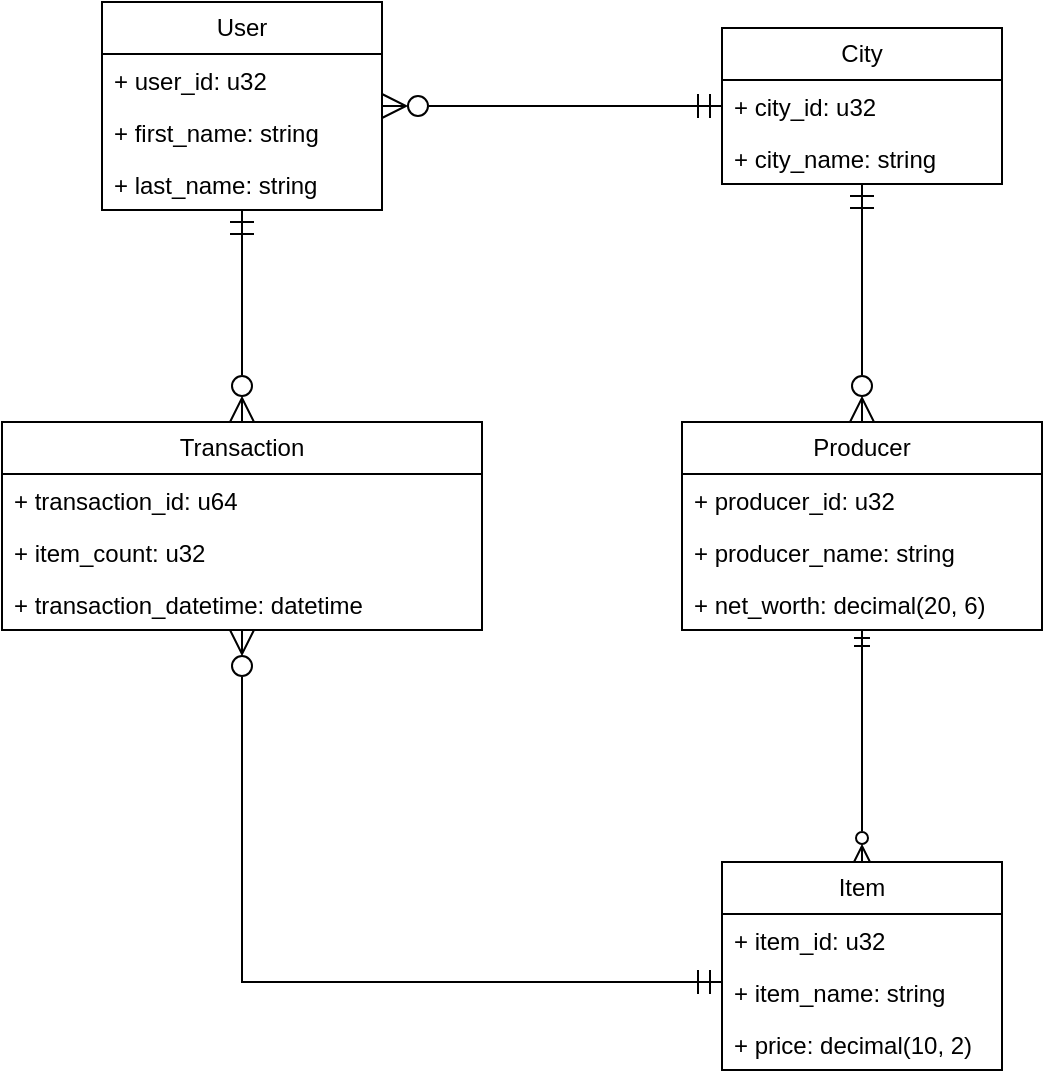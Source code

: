<mxfile version="20.5.3" type="embed"><diagram name="Page-1" id="2TBUqehgrafxdQ94M4e3"><mxGraphModel dx="569" dy="1110" grid="1" gridSize="10" guides="1" tooltips="1" connect="1" arrows="1" fold="1" page="1" pageScale="1" pageWidth="827" pageHeight="1169" math="0" shadow="0"><root><mxCell id="0"/><mxCell id="1" parent="0"/><mxCell id="NVZ5w8M3Ka8kTGPG0Di4-30" style="edgeStyle=orthogonalEdgeStyle;rounded=0;orthogonalLoop=1;jettySize=auto;html=1;startArrow=ERzeroToMany;startFill=0;endArrow=ERmandOne;endFill=0;endSize=10;startSize=10;" parent="1" source="NVZ5w8M3Ka8kTGPG0Di4-2" target="NVZ5w8M3Ka8kTGPG0Di4-7" edge="1"><mxGeometry relative="1" as="geometry"/></mxCell><mxCell id="NVZ5w8M3Ka8kTGPG0Di4-33" style="edgeStyle=orthogonalEdgeStyle;rounded=0;orthogonalLoop=1;jettySize=auto;html=1;startArrow=ERmandOne;startFill=0;endArrow=ERzeroToMany;endFill=0;endSize=10;startSize=10;" parent="1" source="NVZ5w8M3Ka8kTGPG0Di4-2" target="NVZ5w8M3Ka8kTGPG0Di4-23" edge="1"><mxGeometry relative="1" as="geometry"/></mxCell><mxCell id="NVZ5w8M3Ka8kTGPG0Di4-2" value="User" style="swimlane;fontStyle=0;childLayout=stackLayout;horizontal=1;startSize=26;fillColor=none;horizontalStack=0;resizeParent=1;resizeParentMax=0;resizeLast=0;collapsible=1;marginBottom=0;whiteSpace=wrap;html=1;" parent="1" vertex="1"><mxGeometry x="250" y="410" width="140" height="104" as="geometry"><mxRectangle x="290" y="370" width="70" height="30" as="alternateBounds"/></mxGeometry></mxCell><mxCell id="NVZ5w8M3Ka8kTGPG0Di4-3" value="+ user_id: u32" style="text;strokeColor=none;fillColor=none;align=left;verticalAlign=top;spacingLeft=4;spacingRight=4;overflow=hidden;rotatable=0;points=[[0,0.5],[1,0.5]];portConstraint=eastwest;whiteSpace=wrap;html=1;" parent="NVZ5w8M3Ka8kTGPG0Di4-2" vertex="1"><mxGeometry y="26" width="140" height="26" as="geometry"/></mxCell><mxCell id="NVZ5w8M3Ka8kTGPG0Di4-4" value="+ first_name: string" style="text;strokeColor=none;fillColor=none;align=left;verticalAlign=top;spacingLeft=4;spacingRight=4;overflow=hidden;rotatable=0;points=[[0,0.5],[1,0.5]];portConstraint=eastwest;whiteSpace=wrap;html=1;" parent="NVZ5w8M3Ka8kTGPG0Di4-2" vertex="1"><mxGeometry y="52" width="140" height="26" as="geometry"/></mxCell><mxCell id="NVZ5w8M3Ka8kTGPG0Di4-5" value="+ last_name: string" style="text;strokeColor=none;fillColor=none;align=left;verticalAlign=top;spacingLeft=4;spacingRight=4;overflow=hidden;rotatable=0;points=[[0,0.5],[1,0.5]];portConstraint=eastwest;whiteSpace=wrap;html=1;" parent="NVZ5w8M3Ka8kTGPG0Di4-2" vertex="1"><mxGeometry y="78" width="140" height="26" as="geometry"/></mxCell><mxCell id="NVZ5w8M3Ka8kTGPG0Di4-31" style="edgeStyle=orthogonalEdgeStyle;rounded=0;orthogonalLoop=1;jettySize=auto;html=1;startArrow=ERmandOne;startFill=0;endArrow=ERzeroToMany;endFill=0;endSize=10;startSize=10;" parent="1" source="NVZ5w8M3Ka8kTGPG0Di4-7" target="NVZ5w8M3Ka8kTGPG0Di4-12" edge="1"><mxGeometry relative="1" as="geometry"/></mxCell><mxCell id="NVZ5w8M3Ka8kTGPG0Di4-7" value="City" style="swimlane;fontStyle=0;childLayout=stackLayout;horizontal=1;startSize=26;fillColor=none;horizontalStack=0;resizeParent=1;resizeParentMax=0;resizeLast=0;collapsible=1;marginBottom=0;whiteSpace=wrap;html=1;" parent="1" vertex="1"><mxGeometry x="560" y="423" width="140" height="78" as="geometry"><mxRectangle x="290" y="370" width="70" height="30" as="alternateBounds"/></mxGeometry></mxCell><mxCell id="NVZ5w8M3Ka8kTGPG0Di4-8" value="+ city_id: u32" style="text;strokeColor=none;fillColor=none;align=left;verticalAlign=top;spacingLeft=4;spacingRight=4;overflow=hidden;rotatable=0;points=[[0,0.5],[1,0.5]];portConstraint=eastwest;whiteSpace=wrap;html=1;" parent="NVZ5w8M3Ka8kTGPG0Di4-7" vertex="1"><mxGeometry y="26" width="140" height="26" as="geometry"/></mxCell><mxCell id="NVZ5w8M3Ka8kTGPG0Di4-9" value="+ city_name: string" style="text;strokeColor=none;fillColor=none;align=left;verticalAlign=top;spacingLeft=4;spacingRight=4;overflow=hidden;rotatable=0;points=[[0,0.5],[1,0.5]];portConstraint=eastwest;whiteSpace=wrap;html=1;" parent="NVZ5w8M3Ka8kTGPG0Di4-7" vertex="1"><mxGeometry y="52" width="140" height="26" as="geometry"/></mxCell><mxCell id="NVZ5w8M3Ka8kTGPG0Di4-32" style="edgeStyle=orthogonalEdgeStyle;rounded=0;orthogonalLoop=1;jettySize=auto;html=1;startArrow=ERmandOne;startFill=0;endArrow=ERzeroToMany;endFill=0;" parent="1" source="NVZ5w8M3Ka8kTGPG0Di4-12" target="NVZ5w8M3Ka8kTGPG0Di4-16" edge="1"><mxGeometry relative="1" as="geometry"/></mxCell><mxCell id="NVZ5w8M3Ka8kTGPG0Di4-12" value="Producer" style="swimlane;fontStyle=0;childLayout=stackLayout;horizontal=1;startSize=26;fillColor=none;horizontalStack=0;resizeParent=1;resizeParentMax=0;resizeLast=0;collapsible=1;marginBottom=0;whiteSpace=wrap;html=1;" parent="1" vertex="1"><mxGeometry x="540" y="620" width="180" height="104" as="geometry"/></mxCell><mxCell id="NVZ5w8M3Ka8kTGPG0Di4-13" value="+ producer_id: u32" style="text;strokeColor=none;fillColor=none;align=left;verticalAlign=top;spacingLeft=4;spacingRight=4;overflow=hidden;rotatable=0;points=[[0,0.5],[1,0.5]];portConstraint=eastwest;whiteSpace=wrap;html=1;" parent="NVZ5w8M3Ka8kTGPG0Di4-12" vertex="1"><mxGeometry y="26" width="180" height="26" as="geometry"/></mxCell><mxCell id="NVZ5w8M3Ka8kTGPG0Di4-14" value="+ producer_name: string" style="text;strokeColor=none;fillColor=none;align=left;verticalAlign=top;spacingLeft=4;spacingRight=4;overflow=hidden;rotatable=0;points=[[0,0.5],[1,0.5]];portConstraint=eastwest;whiteSpace=wrap;html=1;" parent="NVZ5w8M3Ka8kTGPG0Di4-12" vertex="1"><mxGeometry y="52" width="180" height="26" as="geometry"/></mxCell><mxCell id="NVZ5w8M3Ka8kTGPG0Di4-22" value="+ net_worth: decimal(20, 6)" style="text;strokeColor=none;fillColor=none;align=left;verticalAlign=top;spacingLeft=4;spacingRight=4;overflow=hidden;rotatable=0;points=[[0,0.5],[1,0.5]];portConstraint=eastwest;whiteSpace=wrap;html=1;" parent="NVZ5w8M3Ka8kTGPG0Di4-12" vertex="1"><mxGeometry y="78" width="180" height="26" as="geometry"/></mxCell><mxCell id="NVZ5w8M3Ka8kTGPG0Di4-16" value="Item" style="swimlane;fontStyle=0;childLayout=stackLayout;horizontal=1;startSize=26;fillColor=none;horizontalStack=0;resizeParent=1;resizeParentMax=0;resizeLast=0;collapsible=1;marginBottom=0;whiteSpace=wrap;html=1;" parent="1" vertex="1"><mxGeometry x="560" y="840" width="140" height="104" as="geometry"/></mxCell><mxCell id="NVZ5w8M3Ka8kTGPG0Di4-17" value="+ item_id: u32" style="text;strokeColor=none;fillColor=none;align=left;verticalAlign=top;spacingLeft=4;spacingRight=4;overflow=hidden;rotatable=0;points=[[0,0.5],[1,0.5]];portConstraint=eastwest;whiteSpace=wrap;html=1;" parent="NVZ5w8M3Ka8kTGPG0Di4-16" vertex="1"><mxGeometry y="26" width="140" height="26" as="geometry"/></mxCell><mxCell id="NVZ5w8M3Ka8kTGPG0Di4-18" value="+ item_name: string" style="text;strokeColor=none;fillColor=none;align=left;verticalAlign=top;spacingLeft=4;spacingRight=4;overflow=hidden;rotatable=0;points=[[0,0.5],[1,0.5]];portConstraint=eastwest;whiteSpace=wrap;html=1;" parent="NVZ5w8M3Ka8kTGPG0Di4-16" vertex="1"><mxGeometry y="52" width="140" height="26" as="geometry"/></mxCell><mxCell id="NVZ5w8M3Ka8kTGPG0Di4-21" value="+ price: decimal(10, 2)" style="text;strokeColor=none;fillColor=none;align=left;verticalAlign=top;spacingLeft=4;spacingRight=4;overflow=hidden;rotatable=0;points=[[0,0.5],[1,0.5]];portConstraint=eastwest;whiteSpace=wrap;html=1;" parent="NVZ5w8M3Ka8kTGPG0Di4-16" vertex="1"><mxGeometry y="78" width="140" height="26" as="geometry"/></mxCell><mxCell id="NVZ5w8M3Ka8kTGPG0Di4-34" style="edgeStyle=orthogonalEdgeStyle;rounded=0;orthogonalLoop=1;jettySize=auto;html=1;startArrow=ERzeroToMany;startFill=0;endArrow=ERmandOne;endFill=0;endSize=10;startSize=10;" parent="1" source="NVZ5w8M3Ka8kTGPG0Di4-23" target="NVZ5w8M3Ka8kTGPG0Di4-16" edge="1"><mxGeometry relative="1" as="geometry"><Array as="points"><mxPoint x="320" y="900"/></Array></mxGeometry></mxCell><mxCell id="NVZ5w8M3Ka8kTGPG0Di4-23" value="Transaction" style="swimlane;fontStyle=0;childLayout=stackLayout;horizontal=1;startSize=26;fillColor=none;horizontalStack=0;resizeParent=1;resizeParentMax=0;resizeLast=0;collapsible=1;marginBottom=0;whiteSpace=wrap;html=1;" parent="1" vertex="1"><mxGeometry x="200" y="620" width="240" height="104" as="geometry"/></mxCell><mxCell id="NVZ5w8M3Ka8kTGPG0Di4-24" value="+ transaction_id: u64" style="text;strokeColor=none;fillColor=none;align=left;verticalAlign=top;spacingLeft=4;spacingRight=4;overflow=hidden;rotatable=0;points=[[0,0.5],[1,0.5]];portConstraint=eastwest;whiteSpace=wrap;html=1;" parent="NVZ5w8M3Ka8kTGPG0Di4-23" vertex="1"><mxGeometry y="26" width="240" height="26" as="geometry"/></mxCell><mxCell id="NVZ5w8M3Ka8kTGPG0Di4-29" value="+ item_count: u32" style="text;strokeColor=none;fillColor=none;align=left;verticalAlign=top;spacingLeft=4;spacingRight=4;overflow=hidden;rotatable=0;points=[[0,0.5],[1,0.5]];portConstraint=eastwest;whiteSpace=wrap;html=1;" parent="NVZ5w8M3Ka8kTGPG0Di4-23" vertex="1"><mxGeometry y="52" width="240" height="26" as="geometry"/></mxCell><mxCell id="NVZ5w8M3Ka8kTGPG0Di4-27" value="+ transaction_datetime: datetime" style="text;strokeColor=none;fillColor=none;align=left;verticalAlign=top;spacingLeft=4;spacingRight=4;overflow=hidden;rotatable=0;points=[[0,0.5],[1,0.5]];portConstraint=eastwest;whiteSpace=wrap;html=1;" parent="NVZ5w8M3Ka8kTGPG0Di4-23" vertex="1"><mxGeometry y="78" width="240" height="26" as="geometry"/></mxCell></root></mxGraphModel></diagram></mxfile>